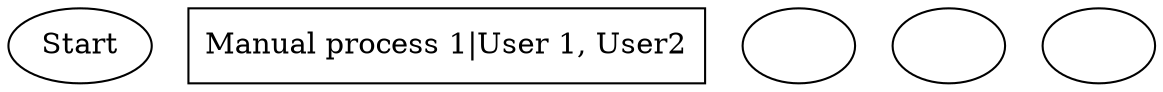 # The following conventions are used for modelling flow, KISS baby

digraph {

start [label="Start"];
manual_process_1 [label="Manual process 1|User 1, User2",shape="rect"];
manual_process_2 [label=""];
automatic_process_1 [label=""];
automatic_process_2 [label=""];

}
